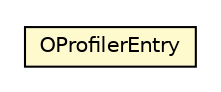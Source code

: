 #!/usr/local/bin/dot
#
# Class diagram 
# Generated by UMLGraph version R5_6-24-gf6e263 (http://www.umlgraph.org/)
#

digraph G {
	edge [fontname="Helvetica",fontsize=10,labelfontname="Helvetica",labelfontsize=10];
	node [fontname="Helvetica",fontsize=10,shape=plaintext];
	nodesep=0.25;
	ranksep=0.5;
	// com.orientechnologies.common.profiler.OProfilerEntry
	c2810628 [label=<<table title="com.orientechnologies.common.profiler.OProfilerEntry" border="0" cellborder="1" cellspacing="0" cellpadding="2" port="p" bgcolor="lemonChiffon" href="./OProfilerEntry.html">
		<tr><td><table border="0" cellspacing="0" cellpadding="1">
<tr><td align="center" balign="center"> OProfilerEntry </td></tr>
		</table></td></tr>
		</table>>, URL="./OProfilerEntry.html", fontname="Helvetica", fontcolor="black", fontsize=10.0];
}

